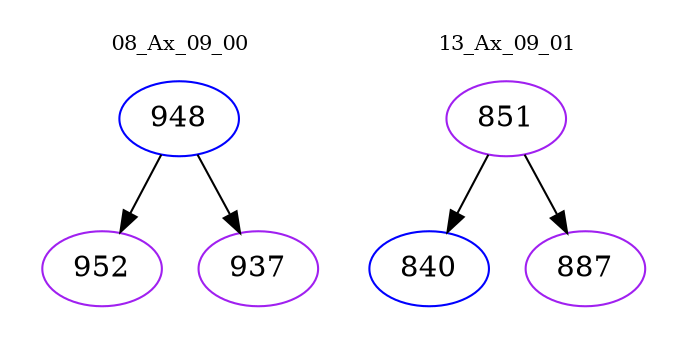 digraph{
subgraph cluster_0 {
color = white
label = "08_Ax_09_00";
fontsize=10;
T0_948 [label="948", color="blue"]
T0_948 -> T0_952 [color="black"]
T0_952 [label="952", color="purple"]
T0_948 -> T0_937 [color="black"]
T0_937 [label="937", color="purple"]
}
subgraph cluster_1 {
color = white
label = "13_Ax_09_01";
fontsize=10;
T1_851 [label="851", color="purple"]
T1_851 -> T1_840 [color="black"]
T1_840 [label="840", color="blue"]
T1_851 -> T1_887 [color="black"]
T1_887 [label="887", color="purple"]
}
}
